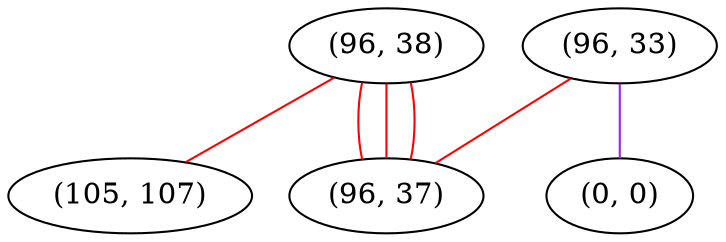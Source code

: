 graph "" {
"(96, 33)";
"(96, 38)";
"(105, 107)";
"(96, 37)";
"(0, 0)";
"(96, 33)" -- "(0, 0)"  [color=purple, key=0, weight=4];
"(96, 33)" -- "(96, 37)"  [color=red, key=0, weight=1];
"(96, 38)" -- "(105, 107)"  [color=red, key=0, weight=1];
"(96, 38)" -- "(96, 37)"  [color=red, key=0, weight=1];
"(96, 38)" -- "(96, 37)"  [color=red, key=1, weight=1];
"(96, 38)" -- "(96, 37)"  [color=red, key=2, weight=1];
}
